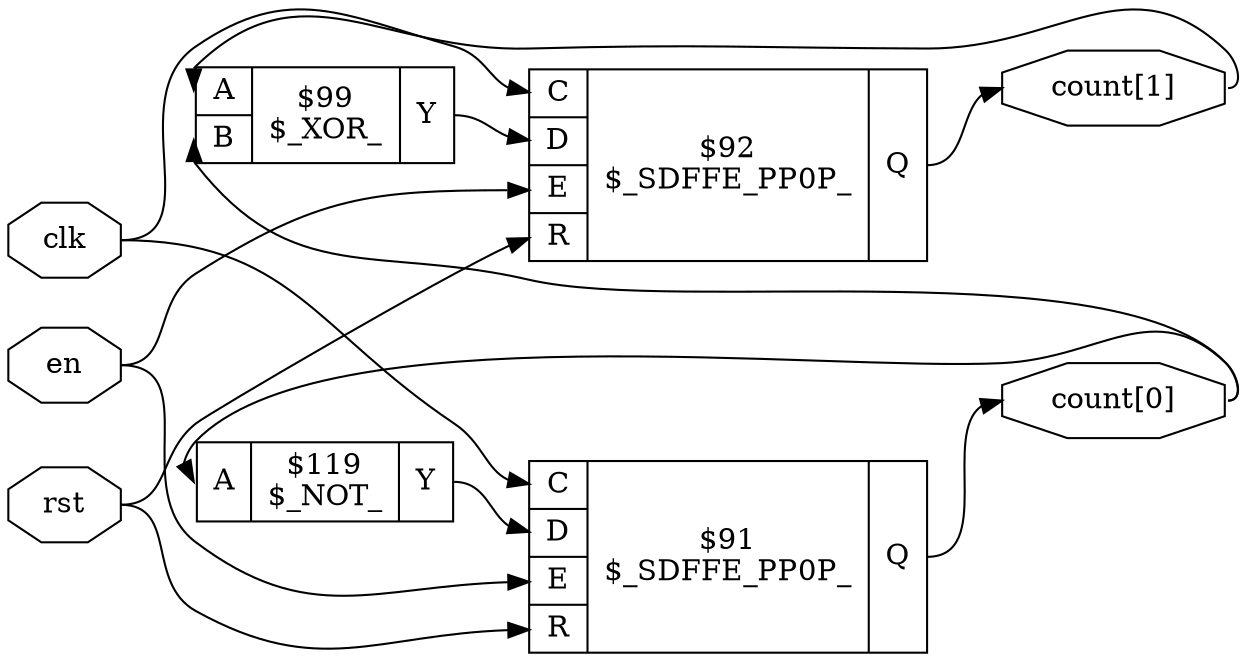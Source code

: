 digraph "counter" {
rankdir="LR";
remincross=true;
n3 [ shape=octagon, label="clk", color="black", fontcolor="black" ];
n4 [ shape=octagon, label="count[0]", color="black", fontcolor="black" ];
n5 [ shape=octagon, label="count[1]", color="black", fontcolor="black" ];
n6 [ shape=octagon, label="en", color="black", fontcolor="black" ];
n7 [ shape=octagon, label="rst", color="black", fontcolor="black" ];
{ rank="source"; n3; n6; n7;}
{ rank="sink"; n4; n5;}
c13 [ shape=record, label="{{<p8> C|<p9> D|<p10> E|<p11> R}|$91\n$_SDFFE_PP0P_|{<p12> Q}}",  ];
c14 [ shape=record, label="{{<p8> C|<p9> D|<p10> E|<p11> R}|$92\n$_SDFFE_PP0P_|{<p12> Q}}",  ];
c17 [ shape=record, label="{{<p15> A}|$119\n$_NOT_|{<p16> Y}}",  ];
c19 [ shape=record, label="{{<p15> A|<p18> B}|$99\n$_XOR_|{<p16> Y}}",  ];
c17:p16:e -> c13:p9:w [color="black", fontcolor="black", label=""];
c19:p16:e -> c14:p9:w [color="black", fontcolor="black", label=""];
n3:e -> c13:p8:w [color="black", fontcolor="black", label=""];
n3:e -> c14:p8:w [color="black", fontcolor="black", label=""];
c13:p12:e -> n4:w [color="black", fontcolor="black", label=""];
n4:e -> c17:p15:w [color="black", fontcolor="black", label=""];
n4:e -> c19:p18:w [color="black", fontcolor="black", label=""];
c14:p12:e -> n5:w [color="black", fontcolor="black", label=""];
n5:e -> c19:p15:w [color="black", fontcolor="black", label=""];
n6:e -> c13:p10:w [color="black", fontcolor="black", label=""];
n6:e -> c14:p10:w [color="black", fontcolor="black", label=""];
n7:e -> c13:p11:w [color="black", fontcolor="black", label=""];
n7:e -> c14:p11:w [color="black", fontcolor="black", label=""];
}
